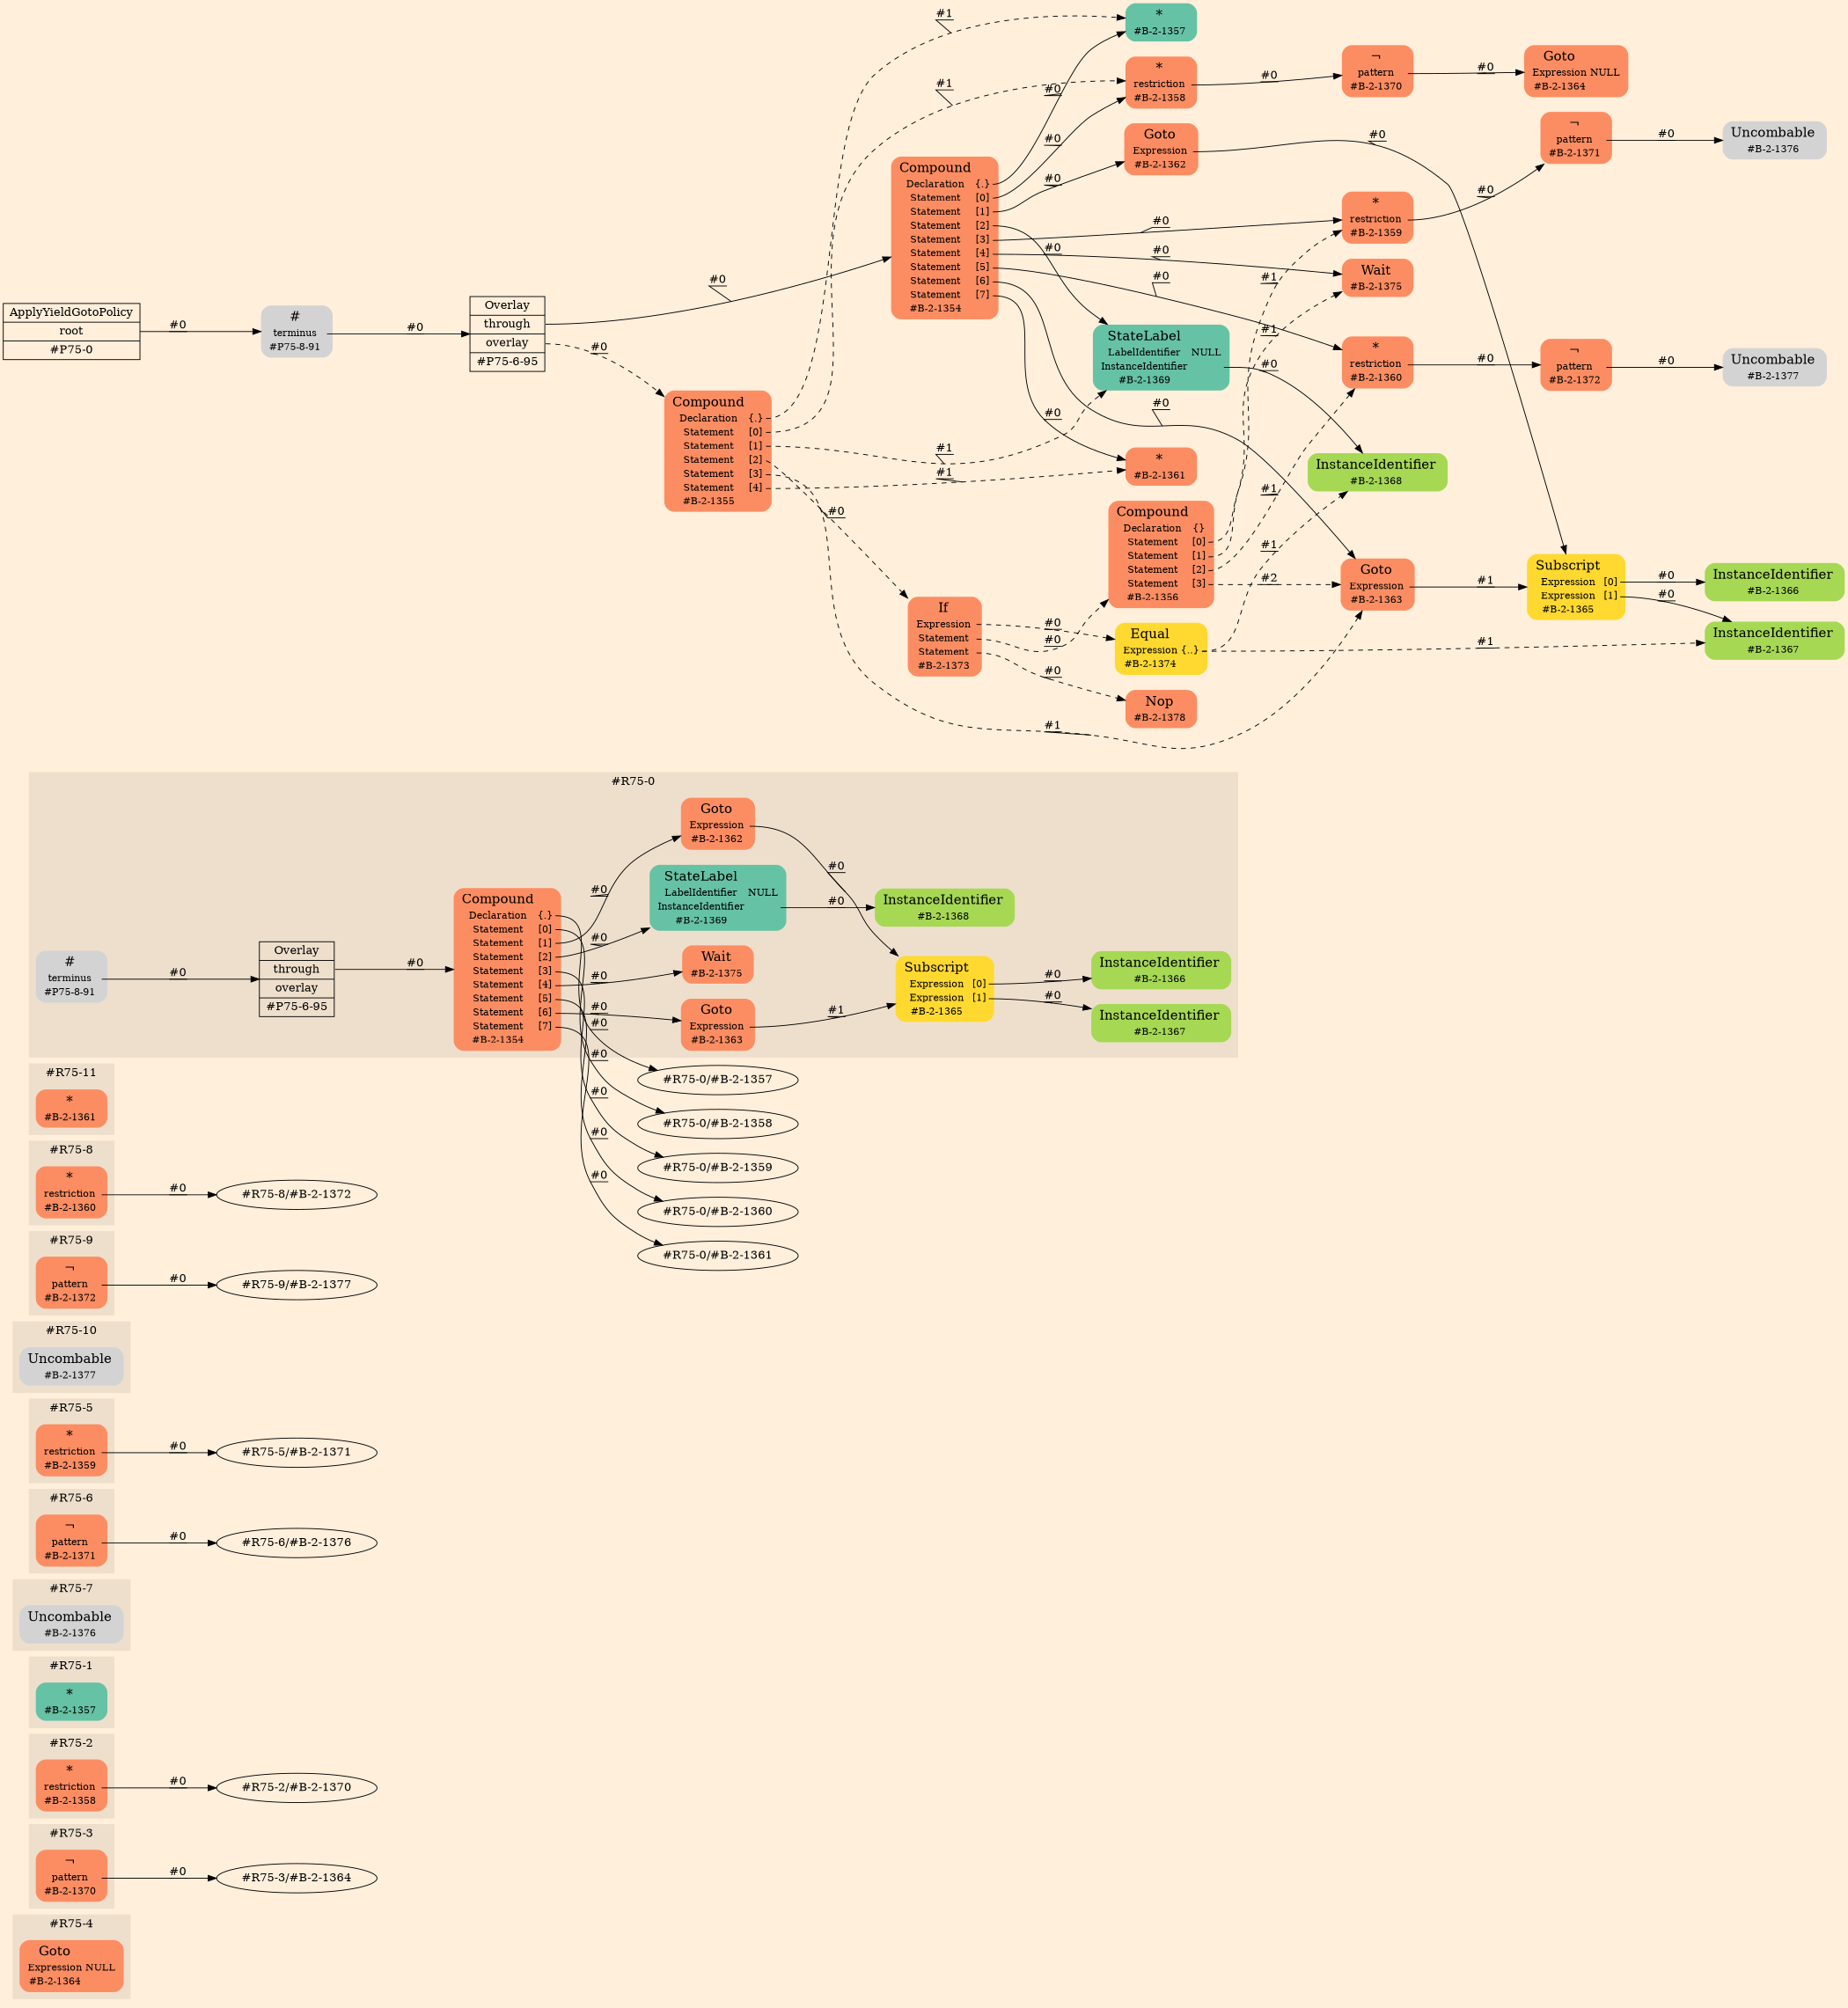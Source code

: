 digraph Inferno {
graph [
rankdir = "LR"
ranksep = 1.0
size = "14,20"
bgcolor = antiquewhite1
color = black
fontcolor = black
];
node [
];
subgraph "cluster#R75-4" {
label = "#R75-4"
style = "filled"
color = antiquewhite2
"#R75-4/#B-2-1364" [
shape = "plaintext"
fillcolor = "/set28/2"
label = <<TABLE BORDER="0" CELLBORDER="0" CELLSPACING="0">
 <TR>
  <TD><FONT POINT-SIZE="16.0">Goto</FONT></TD>
  <TD></TD>
 </TR>
 <TR>
  <TD>Expression</TD>
  <TD PORT="port0">NULL</TD>
 </TR>
 <TR>
  <TD>#B-2-1364</TD>
  <TD PORT="port1"></TD>
 </TR>
</TABLE>>
style = "rounded,filled"
fontsize = "12"
];
}
subgraph "cluster#R75-3" {
label = "#R75-3"
style = "filled"
color = antiquewhite2
"#R75-3/#B-2-1370" [
shape = "plaintext"
fillcolor = "/set28/2"
label = <<TABLE BORDER="0" CELLBORDER="0" CELLSPACING="0">
 <TR>
  <TD><FONT POINT-SIZE="16.0">¬</FONT></TD>
  <TD></TD>
 </TR>
 <TR>
  <TD>pattern</TD>
  <TD PORT="port0"></TD>
 </TR>
 <TR>
  <TD>#B-2-1370</TD>
  <TD PORT="port1"></TD>
 </TR>
</TABLE>>
style = "rounded,filled"
fontsize = "12"
];
}
subgraph "cluster#R75-2" {
label = "#R75-2"
style = "filled"
color = antiquewhite2
"#R75-2/#B-2-1358" [
shape = "plaintext"
fillcolor = "/set28/2"
label = <<TABLE BORDER="0" CELLBORDER="0" CELLSPACING="0">
 <TR>
  <TD><FONT POINT-SIZE="16.0">*</FONT></TD>
  <TD></TD>
 </TR>
 <TR>
  <TD>restriction</TD>
  <TD PORT="port0"></TD>
 </TR>
 <TR>
  <TD>#B-2-1358</TD>
  <TD PORT="port1"></TD>
 </TR>
</TABLE>>
style = "rounded,filled"
fontsize = "12"
];
}
subgraph "cluster#R75-1" {
label = "#R75-1"
style = "filled"
color = antiquewhite2
"#R75-1/#B-2-1357" [
shape = "plaintext"
fillcolor = "/set28/1"
label = <<TABLE BORDER="0" CELLBORDER="0" CELLSPACING="0">
 <TR>
  <TD><FONT POINT-SIZE="16.0">*</FONT></TD>
  <TD></TD>
 </TR>
 <TR>
  <TD>#B-2-1357</TD>
  <TD PORT="port0"></TD>
 </TR>
</TABLE>>
style = "rounded,filled"
fontsize = "12"
];
}
subgraph "cluster#R75-7" {
label = "#R75-7"
style = "filled"
color = antiquewhite2
"#R75-7/#B-2-1376" [
shape = "plaintext"
label = <<TABLE BORDER="0" CELLBORDER="0" CELLSPACING="0">
 <TR>
  <TD><FONT POINT-SIZE="16.0">Uncombable</FONT></TD>
  <TD></TD>
 </TR>
 <TR>
  <TD>#B-2-1376</TD>
  <TD PORT="port0"></TD>
 </TR>
</TABLE>>
style = "rounded,filled"
fontsize = "12"
];
}
subgraph "cluster#R75-6" {
label = "#R75-6"
style = "filled"
color = antiquewhite2
"#R75-6/#B-2-1371" [
shape = "plaintext"
fillcolor = "/set28/2"
label = <<TABLE BORDER="0" CELLBORDER="0" CELLSPACING="0">
 <TR>
  <TD><FONT POINT-SIZE="16.0">¬</FONT></TD>
  <TD></TD>
 </TR>
 <TR>
  <TD>pattern</TD>
  <TD PORT="port0"></TD>
 </TR>
 <TR>
  <TD>#B-2-1371</TD>
  <TD PORT="port1"></TD>
 </TR>
</TABLE>>
style = "rounded,filled"
fontsize = "12"
];
}
subgraph "cluster#R75-5" {
label = "#R75-5"
style = "filled"
color = antiquewhite2
"#R75-5/#B-2-1359" [
shape = "plaintext"
fillcolor = "/set28/2"
label = <<TABLE BORDER="0" CELLBORDER="0" CELLSPACING="0">
 <TR>
  <TD><FONT POINT-SIZE="16.0">*</FONT></TD>
  <TD></TD>
 </TR>
 <TR>
  <TD>restriction</TD>
  <TD PORT="port0"></TD>
 </TR>
 <TR>
  <TD>#B-2-1359</TD>
  <TD PORT="port1"></TD>
 </TR>
</TABLE>>
style = "rounded,filled"
fontsize = "12"
];
}
subgraph "cluster#R75-10" {
label = "#R75-10"
style = "filled"
color = antiquewhite2
"#R75-10/#B-2-1377" [
shape = "plaintext"
label = <<TABLE BORDER="0" CELLBORDER="0" CELLSPACING="0">
 <TR>
  <TD><FONT POINT-SIZE="16.0">Uncombable</FONT></TD>
  <TD></TD>
 </TR>
 <TR>
  <TD>#B-2-1377</TD>
  <TD PORT="port0"></TD>
 </TR>
</TABLE>>
style = "rounded,filled"
fontsize = "12"
];
}
subgraph "cluster#R75-9" {
label = "#R75-9"
style = "filled"
color = antiquewhite2
"#R75-9/#B-2-1372" [
shape = "plaintext"
fillcolor = "/set28/2"
label = <<TABLE BORDER="0" CELLBORDER="0" CELLSPACING="0">
 <TR>
  <TD><FONT POINT-SIZE="16.0">¬</FONT></TD>
  <TD></TD>
 </TR>
 <TR>
  <TD>pattern</TD>
  <TD PORT="port0"></TD>
 </TR>
 <TR>
  <TD>#B-2-1372</TD>
  <TD PORT="port1"></TD>
 </TR>
</TABLE>>
style = "rounded,filled"
fontsize = "12"
];
}
subgraph "cluster#R75-8" {
label = "#R75-8"
style = "filled"
color = antiquewhite2
"#R75-8/#B-2-1360" [
shape = "plaintext"
fillcolor = "/set28/2"
label = <<TABLE BORDER="0" CELLBORDER="0" CELLSPACING="0">
 <TR>
  <TD><FONT POINT-SIZE="16.0">*</FONT></TD>
  <TD></TD>
 </TR>
 <TR>
  <TD>restriction</TD>
  <TD PORT="port0"></TD>
 </TR>
 <TR>
  <TD>#B-2-1360</TD>
  <TD PORT="port1"></TD>
 </TR>
</TABLE>>
style = "rounded,filled"
fontsize = "12"
];
}
subgraph "cluster#R75-11" {
label = "#R75-11"
style = "filled"
color = antiquewhite2
"#R75-11/#B-2-1361" [
shape = "plaintext"
fillcolor = "/set28/2"
label = <<TABLE BORDER="0" CELLBORDER="0" CELLSPACING="0">
 <TR>
  <TD><FONT POINT-SIZE="16.0">*</FONT></TD>
  <TD></TD>
 </TR>
 <TR>
  <TD>#B-2-1361</TD>
  <TD PORT="port0"></TD>
 </TR>
</TABLE>>
style = "rounded,filled"
fontsize = "12"
];
}
subgraph "cluster#R75-0" {
label = "#R75-0"
style = "filled"
color = antiquewhite2
"#R75-0/#B-2-1375" [
shape = "plaintext"
fillcolor = "/set28/2"
label = <<TABLE BORDER="0" CELLBORDER="0" CELLSPACING="0">
 <TR>
  <TD><FONT POINT-SIZE="16.0">Wait</FONT></TD>
  <TD></TD>
 </TR>
 <TR>
  <TD>#B-2-1375</TD>
  <TD PORT="port0"></TD>
 </TR>
</TABLE>>
style = "rounded,filled"
fontsize = "12"
];
"#R75-0/#B-2-1369" [
shape = "plaintext"
fillcolor = "/set28/1"
label = <<TABLE BORDER="0" CELLBORDER="0" CELLSPACING="0">
 <TR>
  <TD><FONT POINT-SIZE="16.0">StateLabel</FONT></TD>
  <TD></TD>
 </TR>
 <TR>
  <TD>LabelIdentifier</TD>
  <TD PORT="port0">NULL</TD>
 </TR>
 <TR>
  <TD>InstanceIdentifier</TD>
  <TD PORT="port1"></TD>
 </TR>
 <TR>
  <TD>#B-2-1369</TD>
  <TD PORT="port2"></TD>
 </TR>
</TABLE>>
style = "rounded,filled"
fontsize = "12"
];
"#R75-0/#B-2-1368" [
shape = "plaintext"
fillcolor = "/set28/5"
label = <<TABLE BORDER="0" CELLBORDER="0" CELLSPACING="0">
 <TR>
  <TD><FONT POINT-SIZE="16.0">InstanceIdentifier</FONT></TD>
  <TD></TD>
 </TR>
 <TR>
  <TD>#B-2-1368</TD>
  <TD PORT="port0"></TD>
 </TR>
</TABLE>>
style = "rounded,filled"
fontsize = "12"
];
"#R75-0/#P75-6-95" [
shape = "record"
fillcolor = antiquewhite2
label = "<fixed> Overlay | <port0> through | <port1> overlay | <port2> #P75-6-95"
style = "filled"
fontsize = "14"
color = black
fontcolor = black
];
"#R75-0/#B-2-1362" [
shape = "plaintext"
fillcolor = "/set28/2"
label = <<TABLE BORDER="0" CELLBORDER="0" CELLSPACING="0">
 <TR>
  <TD><FONT POINT-SIZE="16.0">Goto</FONT></TD>
  <TD></TD>
 </TR>
 <TR>
  <TD>Expression</TD>
  <TD PORT="port0"></TD>
 </TR>
 <TR>
  <TD>#B-2-1362</TD>
  <TD PORT="port1"></TD>
 </TR>
</TABLE>>
style = "rounded,filled"
fontsize = "12"
];
"#R75-0/#B-2-1367" [
shape = "plaintext"
fillcolor = "/set28/5"
label = <<TABLE BORDER="0" CELLBORDER="0" CELLSPACING="0">
 <TR>
  <TD><FONT POINT-SIZE="16.0">InstanceIdentifier</FONT></TD>
  <TD></TD>
 </TR>
 <TR>
  <TD>#B-2-1367</TD>
  <TD PORT="port0"></TD>
 </TR>
</TABLE>>
style = "rounded,filled"
fontsize = "12"
];
"#R75-0/#P75-8-91" [
shape = "plaintext"
label = <<TABLE BORDER="0" CELLBORDER="0" CELLSPACING="0">
 <TR>
  <TD><FONT POINT-SIZE="16.0">#</FONT></TD>
  <TD></TD>
 </TR>
 <TR>
  <TD>terminus</TD>
  <TD PORT="port0"></TD>
 </TR>
 <TR>
  <TD>#P75-8-91</TD>
  <TD PORT="port1"></TD>
 </TR>
</TABLE>>
style = "rounded,filled"
fontsize = "12"
];
"#R75-0/#B-2-1354" [
shape = "plaintext"
fillcolor = "/set28/2"
label = <<TABLE BORDER="0" CELLBORDER="0" CELLSPACING="0">
 <TR>
  <TD><FONT POINT-SIZE="16.0">Compound</FONT></TD>
  <TD></TD>
 </TR>
 <TR>
  <TD>Declaration</TD>
  <TD PORT="port0">{.}</TD>
 </TR>
 <TR>
  <TD>Statement</TD>
  <TD PORT="port1">[0]</TD>
 </TR>
 <TR>
  <TD>Statement</TD>
  <TD PORT="port2">[1]</TD>
 </TR>
 <TR>
  <TD>Statement</TD>
  <TD PORT="port3">[2]</TD>
 </TR>
 <TR>
  <TD>Statement</TD>
  <TD PORT="port4">[3]</TD>
 </TR>
 <TR>
  <TD>Statement</TD>
  <TD PORT="port5">[4]</TD>
 </TR>
 <TR>
  <TD>Statement</TD>
  <TD PORT="port6">[5]</TD>
 </TR>
 <TR>
  <TD>Statement</TD>
  <TD PORT="port7">[6]</TD>
 </TR>
 <TR>
  <TD>Statement</TD>
  <TD PORT="port8">[7]</TD>
 </TR>
 <TR>
  <TD>#B-2-1354</TD>
  <TD PORT="port9"></TD>
 </TR>
</TABLE>>
style = "rounded,filled"
fontsize = "12"
];
"#R75-0/#B-2-1363" [
shape = "plaintext"
fillcolor = "/set28/2"
label = <<TABLE BORDER="0" CELLBORDER="0" CELLSPACING="0">
 <TR>
  <TD><FONT POINT-SIZE="16.0">Goto</FONT></TD>
  <TD></TD>
 </TR>
 <TR>
  <TD>Expression</TD>
  <TD PORT="port0"></TD>
 </TR>
 <TR>
  <TD>#B-2-1363</TD>
  <TD PORT="port1"></TD>
 </TR>
</TABLE>>
style = "rounded,filled"
fontsize = "12"
];
"#R75-0/#B-2-1365" [
shape = "plaintext"
fillcolor = "/set28/6"
label = <<TABLE BORDER="0" CELLBORDER="0" CELLSPACING="0">
 <TR>
  <TD><FONT POINT-SIZE="16.0">Subscript</FONT></TD>
  <TD></TD>
 </TR>
 <TR>
  <TD>Expression</TD>
  <TD PORT="port0">[0]</TD>
 </TR>
 <TR>
  <TD>Expression</TD>
  <TD PORT="port1">[1]</TD>
 </TR>
 <TR>
  <TD>#B-2-1365</TD>
  <TD PORT="port2"></TD>
 </TR>
</TABLE>>
style = "rounded,filled"
fontsize = "12"
];
"#R75-0/#B-2-1366" [
shape = "plaintext"
fillcolor = "/set28/5"
label = <<TABLE BORDER="0" CELLBORDER="0" CELLSPACING="0">
 <TR>
  <TD><FONT POINT-SIZE="16.0">InstanceIdentifier</FONT></TD>
  <TD></TD>
 </TR>
 <TR>
  <TD>#B-2-1366</TD>
  <TD PORT="port0"></TD>
 </TR>
</TABLE>>
style = "rounded,filled"
fontsize = "12"
];
}
"CR#P75-0" [
shape = "record"
fillcolor = antiquewhite1
label = "<fixed> ApplyYieldGotoPolicy | <port0> root | <port1> #P75-0"
style = "filled"
fontsize = "14"
color = black
fontcolor = black
];
"#P75-8-91" [
shape = "plaintext"
label = <<TABLE BORDER="0" CELLBORDER="0" CELLSPACING="0">
 <TR>
  <TD><FONT POINT-SIZE="16.0">#</FONT></TD>
  <TD></TD>
 </TR>
 <TR>
  <TD>terminus</TD>
  <TD PORT="port0"></TD>
 </TR>
 <TR>
  <TD>#P75-8-91</TD>
  <TD PORT="port1"></TD>
 </TR>
</TABLE>>
style = "rounded,filled"
fontsize = "12"
];
"#P75-6-95" [
shape = "record"
fillcolor = antiquewhite1
label = "<fixed> Overlay | <port0> through | <port1> overlay | <port2> #P75-6-95"
style = "filled"
fontsize = "14"
color = black
fontcolor = black
];
"#B-2-1354" [
shape = "plaintext"
fillcolor = "/set28/2"
label = <<TABLE BORDER="0" CELLBORDER="0" CELLSPACING="0">
 <TR>
  <TD><FONT POINT-SIZE="16.0">Compound</FONT></TD>
  <TD></TD>
 </TR>
 <TR>
  <TD>Declaration</TD>
  <TD PORT="port0">{.}</TD>
 </TR>
 <TR>
  <TD>Statement</TD>
  <TD PORT="port1">[0]</TD>
 </TR>
 <TR>
  <TD>Statement</TD>
  <TD PORT="port2">[1]</TD>
 </TR>
 <TR>
  <TD>Statement</TD>
  <TD PORT="port3">[2]</TD>
 </TR>
 <TR>
  <TD>Statement</TD>
  <TD PORT="port4">[3]</TD>
 </TR>
 <TR>
  <TD>Statement</TD>
  <TD PORT="port5">[4]</TD>
 </TR>
 <TR>
  <TD>Statement</TD>
  <TD PORT="port6">[5]</TD>
 </TR>
 <TR>
  <TD>Statement</TD>
  <TD PORT="port7">[6]</TD>
 </TR>
 <TR>
  <TD>Statement</TD>
  <TD PORT="port8">[7]</TD>
 </TR>
 <TR>
  <TD>#B-2-1354</TD>
  <TD PORT="port9"></TD>
 </TR>
</TABLE>>
style = "rounded,filled"
fontsize = "12"
];
"#B-2-1357" [
shape = "plaintext"
fillcolor = "/set28/1"
label = <<TABLE BORDER="0" CELLBORDER="0" CELLSPACING="0">
 <TR>
  <TD><FONT POINT-SIZE="16.0">*</FONT></TD>
  <TD></TD>
 </TR>
 <TR>
  <TD>#B-2-1357</TD>
  <TD PORT="port0"></TD>
 </TR>
</TABLE>>
style = "rounded,filled"
fontsize = "12"
];
"#B-2-1358" [
shape = "plaintext"
fillcolor = "/set28/2"
label = <<TABLE BORDER="0" CELLBORDER="0" CELLSPACING="0">
 <TR>
  <TD><FONT POINT-SIZE="16.0">*</FONT></TD>
  <TD></TD>
 </TR>
 <TR>
  <TD>restriction</TD>
  <TD PORT="port0"></TD>
 </TR>
 <TR>
  <TD>#B-2-1358</TD>
  <TD PORT="port1"></TD>
 </TR>
</TABLE>>
style = "rounded,filled"
fontsize = "12"
];
"#B-2-1370" [
shape = "plaintext"
fillcolor = "/set28/2"
label = <<TABLE BORDER="0" CELLBORDER="0" CELLSPACING="0">
 <TR>
  <TD><FONT POINT-SIZE="16.0">¬</FONT></TD>
  <TD></TD>
 </TR>
 <TR>
  <TD>pattern</TD>
  <TD PORT="port0"></TD>
 </TR>
 <TR>
  <TD>#B-2-1370</TD>
  <TD PORT="port1"></TD>
 </TR>
</TABLE>>
style = "rounded,filled"
fontsize = "12"
];
"#B-2-1364" [
shape = "plaintext"
fillcolor = "/set28/2"
label = <<TABLE BORDER="0" CELLBORDER="0" CELLSPACING="0">
 <TR>
  <TD><FONT POINT-SIZE="16.0">Goto</FONT></TD>
  <TD></TD>
 </TR>
 <TR>
  <TD>Expression</TD>
  <TD PORT="port0">NULL</TD>
 </TR>
 <TR>
  <TD>#B-2-1364</TD>
  <TD PORT="port1"></TD>
 </TR>
</TABLE>>
style = "rounded,filled"
fontsize = "12"
];
"#B-2-1362" [
shape = "plaintext"
fillcolor = "/set28/2"
label = <<TABLE BORDER="0" CELLBORDER="0" CELLSPACING="0">
 <TR>
  <TD><FONT POINT-SIZE="16.0">Goto</FONT></TD>
  <TD></TD>
 </TR>
 <TR>
  <TD>Expression</TD>
  <TD PORT="port0"></TD>
 </TR>
 <TR>
  <TD>#B-2-1362</TD>
  <TD PORT="port1"></TD>
 </TR>
</TABLE>>
style = "rounded,filled"
fontsize = "12"
];
"#B-2-1365" [
shape = "plaintext"
fillcolor = "/set28/6"
label = <<TABLE BORDER="0" CELLBORDER="0" CELLSPACING="0">
 <TR>
  <TD><FONT POINT-SIZE="16.0">Subscript</FONT></TD>
  <TD></TD>
 </TR>
 <TR>
  <TD>Expression</TD>
  <TD PORT="port0">[0]</TD>
 </TR>
 <TR>
  <TD>Expression</TD>
  <TD PORT="port1">[1]</TD>
 </TR>
 <TR>
  <TD>#B-2-1365</TD>
  <TD PORT="port2"></TD>
 </TR>
</TABLE>>
style = "rounded,filled"
fontsize = "12"
];
"#B-2-1366" [
shape = "plaintext"
fillcolor = "/set28/5"
label = <<TABLE BORDER="0" CELLBORDER="0" CELLSPACING="0">
 <TR>
  <TD><FONT POINT-SIZE="16.0">InstanceIdentifier</FONT></TD>
  <TD></TD>
 </TR>
 <TR>
  <TD>#B-2-1366</TD>
  <TD PORT="port0"></TD>
 </TR>
</TABLE>>
style = "rounded,filled"
fontsize = "12"
];
"#B-2-1367" [
shape = "plaintext"
fillcolor = "/set28/5"
label = <<TABLE BORDER="0" CELLBORDER="0" CELLSPACING="0">
 <TR>
  <TD><FONT POINT-SIZE="16.0">InstanceIdentifier</FONT></TD>
  <TD></TD>
 </TR>
 <TR>
  <TD>#B-2-1367</TD>
  <TD PORT="port0"></TD>
 </TR>
</TABLE>>
style = "rounded,filled"
fontsize = "12"
];
"#B-2-1369" [
shape = "plaintext"
fillcolor = "/set28/1"
label = <<TABLE BORDER="0" CELLBORDER="0" CELLSPACING="0">
 <TR>
  <TD><FONT POINT-SIZE="16.0">StateLabel</FONT></TD>
  <TD></TD>
 </TR>
 <TR>
  <TD>LabelIdentifier</TD>
  <TD PORT="port0">NULL</TD>
 </TR>
 <TR>
  <TD>InstanceIdentifier</TD>
  <TD PORT="port1"></TD>
 </TR>
 <TR>
  <TD>#B-2-1369</TD>
  <TD PORT="port2"></TD>
 </TR>
</TABLE>>
style = "rounded,filled"
fontsize = "12"
];
"#B-2-1368" [
shape = "plaintext"
fillcolor = "/set28/5"
label = <<TABLE BORDER="0" CELLBORDER="0" CELLSPACING="0">
 <TR>
  <TD><FONT POINT-SIZE="16.0">InstanceIdentifier</FONT></TD>
  <TD></TD>
 </TR>
 <TR>
  <TD>#B-2-1368</TD>
  <TD PORT="port0"></TD>
 </TR>
</TABLE>>
style = "rounded,filled"
fontsize = "12"
];
"#B-2-1359" [
shape = "plaintext"
fillcolor = "/set28/2"
label = <<TABLE BORDER="0" CELLBORDER="0" CELLSPACING="0">
 <TR>
  <TD><FONT POINT-SIZE="16.0">*</FONT></TD>
  <TD></TD>
 </TR>
 <TR>
  <TD>restriction</TD>
  <TD PORT="port0"></TD>
 </TR>
 <TR>
  <TD>#B-2-1359</TD>
  <TD PORT="port1"></TD>
 </TR>
</TABLE>>
style = "rounded,filled"
fontsize = "12"
];
"#B-2-1371" [
shape = "plaintext"
fillcolor = "/set28/2"
label = <<TABLE BORDER="0" CELLBORDER="0" CELLSPACING="0">
 <TR>
  <TD><FONT POINT-SIZE="16.0">¬</FONT></TD>
  <TD></TD>
 </TR>
 <TR>
  <TD>pattern</TD>
  <TD PORT="port0"></TD>
 </TR>
 <TR>
  <TD>#B-2-1371</TD>
  <TD PORT="port1"></TD>
 </TR>
</TABLE>>
style = "rounded,filled"
fontsize = "12"
];
"#B-2-1376" [
shape = "plaintext"
label = <<TABLE BORDER="0" CELLBORDER="0" CELLSPACING="0">
 <TR>
  <TD><FONT POINT-SIZE="16.0">Uncombable</FONT></TD>
  <TD></TD>
 </TR>
 <TR>
  <TD>#B-2-1376</TD>
  <TD PORT="port0"></TD>
 </TR>
</TABLE>>
style = "rounded,filled"
fontsize = "12"
];
"#B-2-1375" [
shape = "plaintext"
fillcolor = "/set28/2"
label = <<TABLE BORDER="0" CELLBORDER="0" CELLSPACING="0">
 <TR>
  <TD><FONT POINT-SIZE="16.0">Wait</FONT></TD>
  <TD></TD>
 </TR>
 <TR>
  <TD>#B-2-1375</TD>
  <TD PORT="port0"></TD>
 </TR>
</TABLE>>
style = "rounded,filled"
fontsize = "12"
];
"#B-2-1360" [
shape = "plaintext"
fillcolor = "/set28/2"
label = <<TABLE BORDER="0" CELLBORDER="0" CELLSPACING="0">
 <TR>
  <TD><FONT POINT-SIZE="16.0">*</FONT></TD>
  <TD></TD>
 </TR>
 <TR>
  <TD>restriction</TD>
  <TD PORT="port0"></TD>
 </TR>
 <TR>
  <TD>#B-2-1360</TD>
  <TD PORT="port1"></TD>
 </TR>
</TABLE>>
style = "rounded,filled"
fontsize = "12"
];
"#B-2-1372" [
shape = "plaintext"
fillcolor = "/set28/2"
label = <<TABLE BORDER="0" CELLBORDER="0" CELLSPACING="0">
 <TR>
  <TD><FONT POINT-SIZE="16.0">¬</FONT></TD>
  <TD></TD>
 </TR>
 <TR>
  <TD>pattern</TD>
  <TD PORT="port0"></TD>
 </TR>
 <TR>
  <TD>#B-2-1372</TD>
  <TD PORT="port1"></TD>
 </TR>
</TABLE>>
style = "rounded,filled"
fontsize = "12"
];
"#B-2-1377" [
shape = "plaintext"
label = <<TABLE BORDER="0" CELLBORDER="0" CELLSPACING="0">
 <TR>
  <TD><FONT POINT-SIZE="16.0">Uncombable</FONT></TD>
  <TD></TD>
 </TR>
 <TR>
  <TD>#B-2-1377</TD>
  <TD PORT="port0"></TD>
 </TR>
</TABLE>>
style = "rounded,filled"
fontsize = "12"
];
"#B-2-1363" [
shape = "plaintext"
fillcolor = "/set28/2"
label = <<TABLE BORDER="0" CELLBORDER="0" CELLSPACING="0">
 <TR>
  <TD><FONT POINT-SIZE="16.0">Goto</FONT></TD>
  <TD></TD>
 </TR>
 <TR>
  <TD>Expression</TD>
  <TD PORT="port0"></TD>
 </TR>
 <TR>
  <TD>#B-2-1363</TD>
  <TD PORT="port1"></TD>
 </TR>
</TABLE>>
style = "rounded,filled"
fontsize = "12"
];
"#B-2-1361" [
shape = "plaintext"
fillcolor = "/set28/2"
label = <<TABLE BORDER="0" CELLBORDER="0" CELLSPACING="0">
 <TR>
  <TD><FONT POINT-SIZE="16.0">*</FONT></TD>
  <TD></TD>
 </TR>
 <TR>
  <TD>#B-2-1361</TD>
  <TD PORT="port0"></TD>
 </TR>
</TABLE>>
style = "rounded,filled"
fontsize = "12"
];
"#B-2-1355" [
shape = "plaintext"
fillcolor = "/set28/2"
label = <<TABLE BORDER="0" CELLBORDER="0" CELLSPACING="0">
 <TR>
  <TD><FONT POINT-SIZE="16.0">Compound</FONT></TD>
  <TD></TD>
 </TR>
 <TR>
  <TD>Declaration</TD>
  <TD PORT="port0">{.}</TD>
 </TR>
 <TR>
  <TD>Statement</TD>
  <TD PORT="port1">[0]</TD>
 </TR>
 <TR>
  <TD>Statement</TD>
  <TD PORT="port2">[1]</TD>
 </TR>
 <TR>
  <TD>Statement</TD>
  <TD PORT="port3">[2]</TD>
 </TR>
 <TR>
  <TD>Statement</TD>
  <TD PORT="port4">[3]</TD>
 </TR>
 <TR>
  <TD>Statement</TD>
  <TD PORT="port5">[4]</TD>
 </TR>
 <TR>
  <TD>#B-2-1355</TD>
  <TD PORT="port6"></TD>
 </TR>
</TABLE>>
style = "rounded,filled"
fontsize = "12"
];
"#B-2-1373" [
shape = "plaintext"
fillcolor = "/set28/2"
label = <<TABLE BORDER="0" CELLBORDER="0" CELLSPACING="0">
 <TR>
  <TD><FONT POINT-SIZE="16.0">If</FONT></TD>
  <TD></TD>
 </TR>
 <TR>
  <TD>Expression</TD>
  <TD PORT="port0"></TD>
 </TR>
 <TR>
  <TD>Statement</TD>
  <TD PORT="port1"></TD>
 </TR>
 <TR>
  <TD>Statement</TD>
  <TD PORT="port2"></TD>
 </TR>
 <TR>
  <TD>#B-2-1373</TD>
  <TD PORT="port3"></TD>
 </TR>
</TABLE>>
style = "rounded,filled"
fontsize = "12"
];
"#B-2-1374" [
shape = "plaintext"
fillcolor = "/set28/6"
label = <<TABLE BORDER="0" CELLBORDER="0" CELLSPACING="0">
 <TR>
  <TD><FONT POINT-SIZE="16.0">Equal</FONT></TD>
  <TD></TD>
 </TR>
 <TR>
  <TD>Expression</TD>
  <TD PORT="port0">{..}</TD>
 </TR>
 <TR>
  <TD>#B-2-1374</TD>
  <TD PORT="port1"></TD>
 </TR>
</TABLE>>
style = "rounded,filled"
fontsize = "12"
];
"#B-2-1356" [
shape = "plaintext"
fillcolor = "/set28/2"
label = <<TABLE BORDER="0" CELLBORDER="0" CELLSPACING="0">
 <TR>
  <TD><FONT POINT-SIZE="16.0">Compound</FONT></TD>
  <TD></TD>
 </TR>
 <TR>
  <TD>Declaration</TD>
  <TD PORT="port0">{}</TD>
 </TR>
 <TR>
  <TD>Statement</TD>
  <TD PORT="port1">[0]</TD>
 </TR>
 <TR>
  <TD>Statement</TD>
  <TD PORT="port2">[1]</TD>
 </TR>
 <TR>
  <TD>Statement</TD>
  <TD PORT="port3">[2]</TD>
 </TR>
 <TR>
  <TD>Statement</TD>
  <TD PORT="port4">[3]</TD>
 </TR>
 <TR>
  <TD>#B-2-1356</TD>
  <TD PORT="port5"></TD>
 </TR>
</TABLE>>
style = "rounded,filled"
fontsize = "12"
];
"#B-2-1378" [
shape = "plaintext"
fillcolor = "/set28/2"
label = <<TABLE BORDER="0" CELLBORDER="0" CELLSPACING="0">
 <TR>
  <TD><FONT POINT-SIZE="16.0">Nop</FONT></TD>
  <TD></TD>
 </TR>
 <TR>
  <TD>#B-2-1378</TD>
  <TD PORT="port0"></TD>
 </TR>
</TABLE>>
style = "rounded,filled"
fontsize = "12"
];
"CR#P75-0":port0 -> "#P75-8-91" [style="solid"
label = "#0"
decorate = true
color = black
fontcolor = black
];
"#P75-8-91":port0 -> "#P75-6-95" [style="solid"
label = "#0"
decorate = true
color = black
fontcolor = black
];
"#P75-6-95":port0 -> "#B-2-1354" [style="solid"
label = "#0"
decorate = true
color = black
fontcolor = black
];
"#P75-6-95":port1 -> "#B-2-1355" [style="dashed"
label = "#0"
decorate = true
color = black
fontcolor = black
];
"#B-2-1354":port0 -> "#B-2-1357" [style="solid"
label = "#0"
decorate = true
color = black
fontcolor = black
];
"#B-2-1354":port1 -> "#B-2-1358" [style="solid"
label = "#0"
decorate = true
color = black
fontcolor = black
];
"#B-2-1354":port2 -> "#B-2-1362" [style="solid"
label = "#0"
decorate = true
color = black
fontcolor = black
];
"#B-2-1354":port3 -> "#B-2-1369" [style="solid"
label = "#0"
decorate = true
color = black
fontcolor = black
];
"#B-2-1354":port4 -> "#B-2-1359" [style="solid"
label = "#0"
decorate = true
color = black
fontcolor = black
];
"#B-2-1354":port5 -> "#B-2-1375" [style="solid"
label = "#0"
decorate = true
color = black
fontcolor = black
];
"#B-2-1354":port6 -> "#B-2-1360" [style="solid"
label = "#0"
decorate = true
color = black
fontcolor = black
];
"#B-2-1354":port7 -> "#B-2-1363" [style="solid"
label = "#0"
decorate = true
color = black
fontcolor = black
];
"#B-2-1354":port8 -> "#B-2-1361" [style="solid"
label = "#0"
decorate = true
color = black
fontcolor = black
];
"#B-2-1358":port0 -> "#B-2-1370" [style="solid"
label = "#0"
decorate = true
color = black
fontcolor = black
];
"#B-2-1370":port0 -> "#B-2-1364" [style="solid"
label = "#0"
decorate = true
color = black
fontcolor = black
];
"#B-2-1362":port0 -> "#B-2-1365" [style="solid"
label = "#0"
decorate = true
color = black
fontcolor = black
];
"#B-2-1365":port0 -> "#B-2-1366" [style="solid"
label = "#0"
decorate = true
color = black
fontcolor = black
];
"#B-2-1365":port1 -> "#B-2-1367" [style="solid"
label = "#0"
decorate = true
color = black
fontcolor = black
];
"#B-2-1369":port1 -> "#B-2-1368" [style="solid"
label = "#0"
decorate = true
color = black
fontcolor = black
];
"#B-2-1359":port0 -> "#B-2-1371" [style="solid"
label = "#0"
decorate = true
color = black
fontcolor = black
];
"#B-2-1371":port0 -> "#B-2-1376" [style="solid"
label = "#0"
decorate = true
color = black
fontcolor = black
];
"#B-2-1360":port0 -> "#B-2-1372" [style="solid"
label = "#0"
decorate = true
color = black
fontcolor = black
];
"#B-2-1372":port0 -> "#B-2-1377" [style="solid"
label = "#0"
decorate = true
color = black
fontcolor = black
];
"#B-2-1363":port0 -> "#B-2-1365" [style="solid"
label = "#1"
decorate = true
color = black
fontcolor = black
];
"#B-2-1355":port0 -> "#B-2-1357" [style="dashed"
label = "#1"
decorate = true
color = black
fontcolor = black
];
"#B-2-1355":port1 -> "#B-2-1358" [style="dashed"
label = "#1"
decorate = true
color = black
fontcolor = black
];
"#B-2-1355":port2 -> "#B-2-1369" [style="dashed"
label = "#1"
decorate = true
color = black
fontcolor = black
];
"#B-2-1355":port3 -> "#B-2-1373" [style="dashed"
label = "#0"
decorate = true
color = black
fontcolor = black
];
"#B-2-1355":port4 -> "#B-2-1363" [style="dashed"
label = "#1"
decorate = true
color = black
fontcolor = black
];
"#B-2-1355":port5 -> "#B-2-1361" [style="dashed"
label = "#1"
decorate = true
color = black
fontcolor = black
];
"#B-2-1373":port0 -> "#B-2-1374" [style="dashed"
label = "#0"
decorate = true
color = black
fontcolor = black
];
"#B-2-1373":port1 -> "#B-2-1356" [style="dashed"
label = "#0"
decorate = true
color = black
fontcolor = black
];
"#B-2-1373":port2 -> "#B-2-1378" [style="dashed"
label = "#0"
decorate = true
color = black
fontcolor = black
];
"#B-2-1374":port0 -> "#B-2-1367" [style="dashed"
label = "#1"
decorate = true
color = black
fontcolor = black
];
"#B-2-1374":port0 -> "#B-2-1368" [style="dashed"
label = "#1"
decorate = true
color = black
fontcolor = black
];
"#B-2-1356":port1 -> "#B-2-1359" [style="dashed"
label = "#1"
decorate = true
color = black
fontcolor = black
];
"#B-2-1356":port2 -> "#B-2-1375" [style="dashed"
label = "#1"
decorate = true
color = black
fontcolor = black
];
"#B-2-1356":port3 -> "#B-2-1360" [style="dashed"
label = "#1"
decorate = true
color = black
fontcolor = black
];
"#B-2-1356":port4 -> "#B-2-1363" [style="dashed"
label = "#2"
decorate = true
color = black
fontcolor = black
];
"#R75-0/#B-2-1369":port1 -> "#R75-0/#B-2-1368" [style="solid"
label = "#0"
decorate = true
color = black
fontcolor = black
];
"#R75-0/#P75-6-95":port0 -> "#R75-0/#B-2-1354" [style="solid"
label = "#0"
decorate = true
color = black
fontcolor = black
];
"#R75-0/#B-2-1362":port0 -> "#R75-0/#B-2-1365" [style="solid"
label = "#0"
decorate = true
color = black
fontcolor = black
];
"#R75-0/#P75-8-91":port0 -> "#R75-0/#P75-6-95" [style="solid"
label = "#0"
decorate = true
color = black
fontcolor = black
];
"#R75-0/#B-2-1354":port0 -> "#R75-0/#B-2-1357" [style="solid"
label = "#0"
decorate = true
color = black
fontcolor = black
];
"#R75-0/#B-2-1354":port1 -> "#R75-0/#B-2-1358" [style="solid"
label = "#0"
decorate = true
color = black
fontcolor = black
];
"#R75-0/#B-2-1354":port2 -> "#R75-0/#B-2-1362" [style="solid"
label = "#0"
decorate = true
color = black
fontcolor = black
];
"#R75-0/#B-2-1354":port3 -> "#R75-0/#B-2-1369" [style="solid"
label = "#0"
decorate = true
color = black
fontcolor = black
];
"#R75-0/#B-2-1354":port4 -> "#R75-0/#B-2-1359" [style="solid"
label = "#0"
decorate = true
color = black
fontcolor = black
];
"#R75-0/#B-2-1354":port5 -> "#R75-0/#B-2-1375" [style="solid"
label = "#0"
decorate = true
color = black
fontcolor = black
];
"#R75-0/#B-2-1354":port6 -> "#R75-0/#B-2-1360" [style="solid"
label = "#0"
decorate = true
color = black
fontcolor = black
];
"#R75-0/#B-2-1354":port7 -> "#R75-0/#B-2-1363" [style="solid"
label = "#0"
decorate = true
color = black
fontcolor = black
];
"#R75-0/#B-2-1354":port8 -> "#R75-0/#B-2-1361" [style="solid"
label = "#0"
decorate = true
color = black
fontcolor = black
];
"#R75-0/#B-2-1363":port0 -> "#R75-0/#B-2-1365" [style="solid"
label = "#1"
decorate = true
color = black
fontcolor = black
];
"#R75-0/#B-2-1365":port0 -> "#R75-0/#B-2-1366" [style="solid"
label = "#0"
decorate = true
color = black
fontcolor = black
];
"#R75-0/#B-2-1365":port1 -> "#R75-0/#B-2-1367" [style="solid"
label = "#0"
decorate = true
color = black
fontcolor = black
];
"#R75-8/#B-2-1360":port0 -> "#R75-8/#B-2-1372" [style="solid"
label = "#0"
decorate = true
color = black
fontcolor = black
];
"#R75-9/#B-2-1372":port0 -> "#R75-9/#B-2-1377" [style="solid"
label = "#0"
decorate = true
color = black
fontcolor = black
];
"#R75-5/#B-2-1359":port0 -> "#R75-5/#B-2-1371" [style="solid"
label = "#0"
decorate = true
color = black
fontcolor = black
];
"#R75-6/#B-2-1371":port0 -> "#R75-6/#B-2-1376" [style="solid"
label = "#0"
decorate = true
color = black
fontcolor = black
];
"#R75-2/#B-2-1358":port0 -> "#R75-2/#B-2-1370" [style="solid"
label = "#0"
decorate = true
color = black
fontcolor = black
];
"#R75-3/#B-2-1370":port0 -> "#R75-3/#B-2-1364" [style="solid"
label = "#0"
decorate = true
color = black
fontcolor = black
];
}
